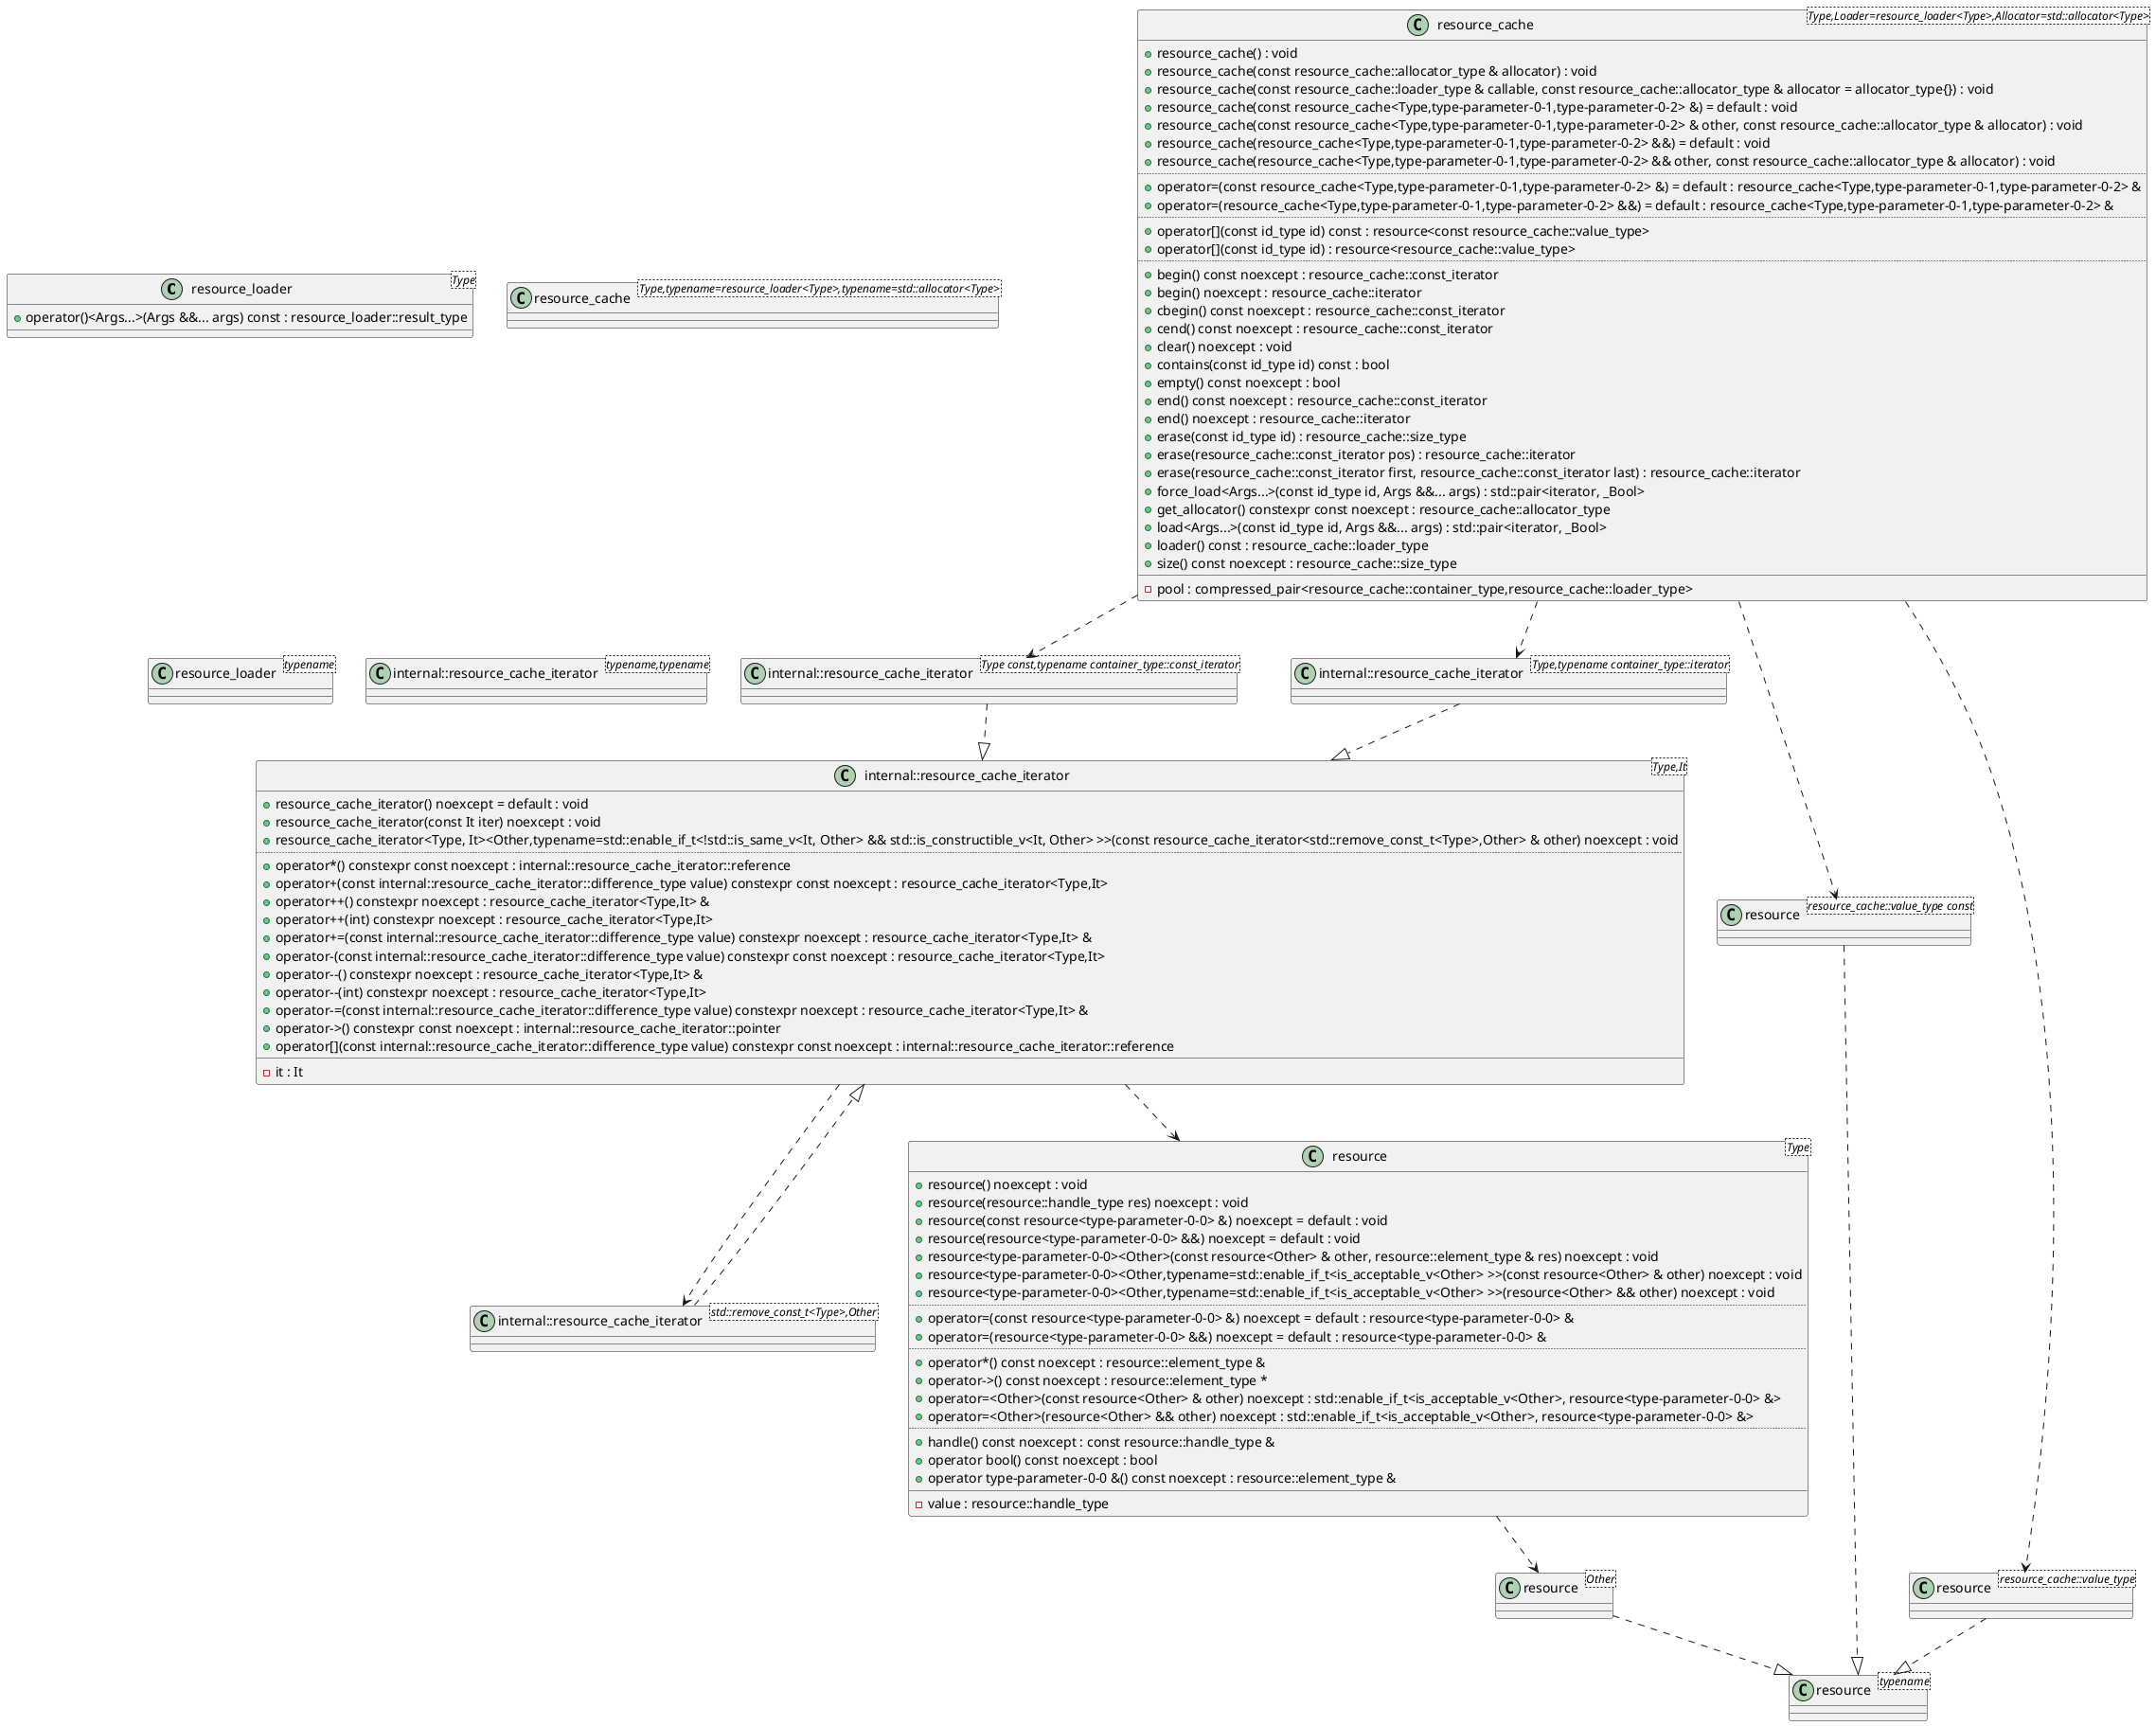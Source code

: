 @startuml
class "resource_loader<Type>" as C_0001841932754009175128
class C_0001841932754009175128 [[https://github.com/skypjack/entt/blob/fef921132cae7588213d0f9bcd2fb9c8ffd8b7fc/src/entt/resource/loader.hpp#L15{resource_loader}]] {
+operator()<Args...>(Args &&... args) const : resource_loader::result_type
__
}
class "resource<typename>" as C_0000559548410739200416
class C_0000559548410739200416 [[https://github.com/skypjack/entt/blob/fef921132cae7588213d0f9bcd2fb9c8ffd8b7fc/src/entt/resource/fwd.hpp#L15{resource}]] {
__
}
class "resource_cache<Type,typename=resource_loader<Type>,typename=std::allocator<Type>>" as C_0000946688403425122891
class C_0000946688403425122891 [[https://github.com/skypjack/entt/blob/fef921132cae7588213d0f9bcd2fb9c8ffd8b7fc/src/entt/resource/fwd.hpp#L12{resource_cache}]] {
__
}
class "resource_loader<typename>" as C_0001244656265669393131
class C_0001244656265669393131 [[https://github.com/skypjack/entt/blob/fef921132cae7588213d0f9bcd2fb9c8ffd8b7fc/src/entt/resource/fwd.hpp#L9{resource_loader}]] {
__
}
class "internal::resource_cache_iterator<std::remove_const_t<Type>,Other>" as C_0002151562594117935208
class C_0002151562594117935208 [[https://github.com/skypjack/entt/blob/fef921132cae7588213d0f9bcd2fb9c8ffd8b7fc/src/entt/resource/cache.hpp#L30{resource_cache_iterator}]] {
__
}
class "internal::resource_cache_iterator<Type,It>" as C_0002256417871109640635
class C_0002256417871109640635 [[https://github.com/skypjack/entt/blob/fef921132cae7588213d0f9bcd2fb9c8ffd8b7fc/src/entt/resource/cache.hpp#L30{resource_cache_iterator}]] {
+resource_cache_iterator() noexcept = default : void [[[https://github.com/skypjack/entt/blob/fef921132cae7588213d0f9bcd2fb9c8ffd8b7fc/src/entt/resource/cache.hpp#L41{resource_cache_iterator}]]]
+resource_cache_iterator(const It iter) noexcept : void [[[https://github.com/skypjack/entt/blob/fef921132cae7588213d0f9bcd2fb9c8ffd8b7fc/src/entt/resource/cache.hpp#L43{resource_cache_iterator}]]]
+resource_cache_iterator<Type, It><Other,typename=std::enable_if_t<!std::is_same_v<It, Other> && std::is_constructible_v<It, Other> >>(const resource_cache_iterator<std::remove_const_t<Type>,Other> & other) noexcept : void
..
+operator*() constexpr const noexcept : internal::resource_cache_iterator::reference [[[https://github.com/skypjack/entt/blob/fef921132cae7588213d0f9bcd2fb9c8ffd8b7fc/src/entt/resource/cache.hpp#L90{operator*}]]]
+operator+(const internal::resource_cache_iterator::difference_type value) constexpr const noexcept : resource_cache_iterator<Type,It> [[[https://github.com/skypjack/entt/blob/fef921132cae7588213d0f9bcd2fb9c8ffd8b7fc/src/entt/resource/cache.hpp#L73{operator+}]]]
+operator++() constexpr noexcept : resource_cache_iterator<Type,It> & [[[https://github.com/skypjack/entt/blob/fef921132cae7588213d0f9bcd2fb9c8ffd8b7fc/src/entt/resource/cache.hpp#L50{operator++}]]]
+operator++(int) constexpr noexcept : resource_cache_iterator<Type,It> [[[https://github.com/skypjack/entt/blob/fef921132cae7588213d0f9bcd2fb9c8ffd8b7fc/src/entt/resource/cache.hpp#L54{operator++}]]]
+operator+=(const internal::resource_cache_iterator::difference_type value) constexpr noexcept : resource_cache_iterator<Type,It> & [[[https://github.com/skypjack/entt/blob/fef921132cae7588213d0f9bcd2fb9c8ffd8b7fc/src/entt/resource/cache.hpp#L68{operator+=}]]]
+operator-(const internal::resource_cache_iterator::difference_type value) constexpr const noexcept : resource_cache_iterator<Type,It> [[[https://github.com/skypjack/entt/blob/fef921132cae7588213d0f9bcd2fb9c8ffd8b7fc/src/entt/resource/cache.hpp#L82{operator-}]]]
+operator--() constexpr noexcept : resource_cache_iterator<Type,It> & [[[https://github.com/skypjack/entt/blob/fef921132cae7588213d0f9bcd2fb9c8ffd8b7fc/src/entt/resource/cache.hpp#L59{operator--}]]]
+operator--(int) constexpr noexcept : resource_cache_iterator<Type,It> [[[https://github.com/skypjack/entt/blob/fef921132cae7588213d0f9bcd2fb9c8ffd8b7fc/src/entt/resource/cache.hpp#L63{operator--}]]]
+operator-=(const internal::resource_cache_iterator::difference_type value) constexpr noexcept : resource_cache_iterator<Type,It> & [[[https://github.com/skypjack/entt/blob/fef921132cae7588213d0f9bcd2fb9c8ffd8b7fc/src/entt/resource/cache.hpp#L78{operator-=}]]]
+operator->() constexpr const noexcept : internal::resource_cache_iterator::pointer [[[https://github.com/skypjack/entt/blob/fef921132cae7588213d0f9bcd2fb9c8ffd8b7fc/src/entt/resource/cache.hpp#L94{operator->}]]]
+operator[](const internal::resource_cache_iterator::difference_type value) constexpr const noexcept : internal::resource_cache_iterator::reference [[[https://github.com/skypjack/entt/blob/fef921132cae7588213d0f9bcd2fb9c8ffd8b7fc/src/entt/resource/cache.hpp#L86{operator[]}]]]
__
-it : It [[[https://github.com/skypjack/entt/blob/fef921132cae7588213d0f9bcd2fb9c8ffd8b7fc/src/entt/resource/cache.hpp#L108{it}]]]
}
class "internal::resource_cache_iterator<Type const,typename container_type::const_iterator>" as C_0001145099928832187469
class C_0001145099928832187469 [[https://github.com/skypjack/entt/blob/fef921132cae7588213d0f9bcd2fb9c8ffd8b7fc/src/entt/resource/cache.hpp#L30{resource_cache_iterator}]] {
__
}
class "internal::resource_cache_iterator<Type,typename container_type::iterator>" as C_0001549236156146324727
class C_0001549236156146324727 [[https://github.com/skypjack/entt/blob/fef921132cae7588213d0f9bcd2fb9c8ffd8b7fc/src/entt/resource/cache.hpp#L30{resource_cache_iterator}]] {
__
}
class "internal::resource_cache_iterator<typename,typename>" as C_0002154113577678622968
class C_0002154113577678622968 [[https://github.com/skypjack/entt/blob/fef921132cae7588213d0f9bcd2fb9c8ffd8b7fc/src/entt/resource/cache.hpp#L32{resource_cache_iterator}]] {
__
}
class "resource<Other>" as C_0001241569267375006818
class C_0001241569267375006818 [[https://github.com/skypjack/entt/blob/fef921132cae7588213d0f9bcd2fb9c8ffd8b7fc/src/entt/resource/resource.hpp#L22{resource}]] {
__
}
class "resource<Type>" as C_0000804320345891133867
class C_0000804320345891133867 [[https://github.com/skypjack/entt/blob/fef921132cae7588213d0f9bcd2fb9c8ffd8b7fc/src/entt/resource/resource.hpp#L22{resource}]] {
+resource() noexcept : void [[[https://github.com/skypjack/entt/blob/fef921132cae7588213d0f9bcd2fb9c8ffd8b7fc/src/entt/resource/resource.hpp#L37{resource}]]]
+resource(resource::handle_type res) noexcept : void [[[https://github.com/skypjack/entt/blob/fef921132cae7588213d0f9bcd2fb9c8ffd8b7fc/src/entt/resource/resource.hpp#L44{resource}]]]
+resource(const resource<type-parameter-0-0> &) noexcept = default : void [[[https://github.com/skypjack/entt/blob/fef921132cae7588213d0f9bcd2fb9c8ffd8b7fc/src/entt/resource/resource.hpp#L48{resource}]]]
+resource(resource<type-parameter-0-0> &&) noexcept = default : void [[[https://github.com/skypjack/entt/blob/fef921132cae7588213d0f9bcd2fb9c8ffd8b7fc/src/entt/resource/resource.hpp#L51{resource}]]]
+resource<type-parameter-0-0><Other>(const resource<Other> & other, resource::element_type & res) noexcept : void
+resource<type-parameter-0-0><Other,typename=std::enable_if_t<is_acceptable_v<Other> >>(const resource<Other> & other) noexcept : void
+resource<type-parameter-0-0><Other,typename=std::enable_if_t<is_acceptable_v<Other> >>(resource<Other> && other) noexcept : void
..
+operator=(const resource<type-parameter-0-0> &) noexcept = default : resource<type-parameter-0-0> & [[[https://github.com/skypjack/entt/blob/fef921132cae7588213d0f9bcd2fb9c8ffd8b7fc/src/entt/resource/resource.hpp#L85{operator=}]]]
+operator=(resource<type-parameter-0-0> &&) noexcept = default : resource<type-parameter-0-0> & [[[https://github.com/skypjack/entt/blob/fef921132cae7588213d0f9bcd2fb9c8ffd8b7fc/src/entt/resource/resource.hpp#L91{operator=}]]]
..
+operator*() const noexcept : resource::element_type & [[[https://github.com/skypjack/entt/blob/fef921132cae7588213d0f9bcd2fb9c8ffd8b7fc/src/entt/resource/resource.hpp#L127{operator*}]]]
+operator->() const noexcept : resource::element_type * [[[https://github.com/skypjack/entt/blob/fef921132cae7588213d0f9bcd2fb9c8ffd8b7fc/src/entt/resource/resource.hpp#L140{operator->}]]]
+operator=<Other>(const resource<Other> & other) noexcept : std::enable_if_t<is_acceptable_v<Other>, resource<type-parameter-0-0> &>
+operator=<Other>(resource<Other> && other) noexcept : std::enable_if_t<is_acceptable_v<Other>, resource<type-parameter-0-0> &>
..
+handle() const noexcept : const resource::handle_type & [[[https://github.com/skypjack/entt/blob/fef921132cae7588213d0f9bcd2fb9c8ffd8b7fc/src/entt/resource/resource.hpp#L156{handle}]]]
+operator bool() const noexcept : bool [[[https://github.com/skypjack/entt/blob/fef921132cae7588213d0f9bcd2fb9c8ffd8b7fc/src/entt/resource/resource.hpp#L148{operator bool}]]]
+operator type-parameter-0-0 &() const noexcept : resource::element_type & [[[https://github.com/skypjack/entt/blob/fef921132cae7588213d0f9bcd2fb9c8ffd8b7fc/src/entt/resource/resource.hpp#L132{operator type-parameter-0-0 &}]]]
__
-value : resource::handle_type [[[https://github.com/skypjack/entt/blob/fef921132cae7588213d0f9bcd2fb9c8ffd8b7fc/src/entt/resource/resource.hpp#L161{value}]]]
}
class "resource<resource_cache::value_type const>" as C_0001388841074278355306
class C_0001388841074278355306 [[https://github.com/skypjack/entt/blob/fef921132cae7588213d0f9bcd2fb9c8ffd8b7fc/src/entt/resource/resource.hpp#L22{resource}]] {
__
}
class "resource<resource_cache::value_type>" as C_0002035034018364804826
class C_0002035034018364804826 [[https://github.com/skypjack/entt/blob/fef921132cae7588213d0f9bcd2fb9c8ffd8b7fc/src/entt/resource/resource.hpp#L22{resource}]] {
__
}
class "resource_cache<Type,Loader=resource_loader<Type>,Allocator=std::allocator<Type>>" as C_0000594868549633083436
class C_0000594868549633083436 [[https://github.com/skypjack/entt/blob/fef921132cae7588213d0f9bcd2fb9c8ffd8b7fc/src/entt/resource/cache.hpp#L160{resource_cache}]] {
+resource_cache() : void [[[https://github.com/skypjack/entt/blob/fef921132cae7588213d0f9bcd2fb9c8ffd8b7fc/src/entt/resource/cache.hpp#L181{resource_cache}]]]
+resource_cache(const resource_cache::allocator_type & allocator) : void [[[https://github.com/skypjack/entt/blob/fef921132cae7588213d0f9bcd2fb9c8ffd8b7fc/src/entt/resource/cache.hpp#L188{resource_cache}]]]
+resource_cache(const resource_cache::loader_type & callable, const resource_cache::allocator_type & allocator = allocator_type{}) : void [[[https://github.com/skypjack/entt/blob/fef921132cae7588213d0f9bcd2fb9c8ffd8b7fc/src/entt/resource/cache.hpp#L196{resource_cache}]]]
+resource_cache(const resource_cache<Type,type-parameter-0-1,type-parameter-0-2> &) = default : void [[[https://github.com/skypjack/entt/blob/fef921132cae7588213d0f9bcd2fb9c8ffd8b7fc/src/entt/resource/cache.hpp#L200{resource_cache}]]]
+resource_cache(const resource_cache<Type,type-parameter-0-1,type-parameter-0-2> & other, const resource_cache::allocator_type & allocator) : void [[[https://github.com/skypjack/entt/blob/fef921132cae7588213d0f9bcd2fb9c8ffd8b7fc/src/entt/resource/cache.hpp#L207{resource_cache}]]]
+resource_cache(resource_cache<Type,type-parameter-0-1,type-parameter-0-2> &&) = default : void [[[https://github.com/skypjack/entt/blob/fef921132cae7588213d0f9bcd2fb9c8ffd8b7fc/src/entt/resource/cache.hpp#L211{resource_cache}]]]
+resource_cache(resource_cache<Type,type-parameter-0-1,type-parameter-0-2> && other, const resource_cache::allocator_type & allocator) : void [[[https://github.com/skypjack/entt/blob/fef921132cae7588213d0f9bcd2fb9c8ffd8b7fc/src/entt/resource/cache.hpp#L218{resource_cache}]]]
..
+operator=(const resource_cache<Type,type-parameter-0-1,type-parameter-0-2> &) = default : resource_cache<Type,type-parameter-0-1,type-parameter-0-2> & [[[https://github.com/skypjack/entt/blob/fef921132cae7588213d0f9bcd2fb9c8ffd8b7fc/src/entt/resource/cache.hpp#L225{operator=}]]]
+operator=(resource_cache<Type,type-parameter-0-1,type-parameter-0-2> &&) = default : resource_cache<Type,type-parameter-0-1,type-parameter-0-2> & [[[https://github.com/skypjack/entt/blob/fef921132cae7588213d0f9bcd2fb9c8ffd8b7fc/src/entt/resource/cache.hpp#L231{operator=}]]]
..
+operator[](const id_type id) const : resource<const resource_cache::value_type> [[[https://github.com/skypjack/entt/blob/fef921132cae7588213d0f9bcd2fb9c8ffd8b7fc/src/entt/resource/cache.hpp#L353{operator[]}]]]
+operator[](const id_type id) : resource<resource_cache::value_type> [[[https://github.com/skypjack/entt/blob/fef921132cae7588213d0f9bcd2fb9c8ffd8b7fc/src/entt/resource/cache.hpp#L362{operator[]}]]]
..
+begin() const noexcept : resource_cache::const_iterator [[[https://github.com/skypjack/entt/blob/fef921132cae7588213d0f9bcd2fb9c8ffd8b7fc/src/entt/resource/cache.hpp#L254{begin}]]]
+begin() noexcept : resource_cache::iterator [[[https://github.com/skypjack/entt/blob/fef921132cae7588213d0f9bcd2fb9c8ffd8b7fc/src/entt/resource/cache.hpp#L259{begin}]]]
+cbegin() const noexcept : resource_cache::const_iterator [[[https://github.com/skypjack/entt/blob/fef921132cae7588213d0f9bcd2fb9c8ffd8b7fc/src/entt/resource/cache.hpp#L249{cbegin}]]]
+cend() const noexcept : resource_cache::const_iterator [[[https://github.com/skypjack/entt/blob/fef921132cae7588213d0f9bcd2fb9c8ffd8b7fc/src/entt/resource/cache.hpp#L273{cend}]]]
+clear() noexcept : void [[[https://github.com/skypjack/entt/blob/fef921132cae7588213d0f9bcd2fb9c8ffd8b7fc/src/entt/resource/cache.hpp#L304{clear}]]]
+contains(const id_type id) const : bool [[[https://github.com/skypjack/entt/blob/fef921132cae7588213d0f9bcd2fb9c8ffd8b7fc/src/entt/resource/cache.hpp#L375{contains}]]]
+empty() const noexcept : bool [[[https://github.com/skypjack/entt/blob/fef921132cae7588213d0f9bcd2fb9c8ffd8b7fc/src/entt/resource/cache.hpp#L291{empty}]]]
+end() const noexcept : resource_cache::const_iterator [[[https://github.com/skypjack/entt/blob/fef921132cae7588213d0f9bcd2fb9c8ffd8b7fc/src/entt/resource/cache.hpp#L278{end}]]]
+end() noexcept : resource_cache::iterator [[[https://github.com/skypjack/entt/blob/fef921132cae7588213d0f9bcd2fb9c8ffd8b7fc/src/entt/resource/cache.hpp#L283{end}]]]
+erase(const id_type id) : resource_cache::size_type [[[https://github.com/skypjack/entt/blob/fef921132cae7588213d0f9bcd2fb9c8ffd8b7fc/src/entt/resource/cache.hpp#L405{erase}]]]
+erase(resource_cache::const_iterator pos) : resource_cache::iterator [[[https://github.com/skypjack/entt/blob/fef921132cae7588213d0f9bcd2fb9c8ffd8b7fc/src/entt/resource/cache.hpp#L384{erase}]]]
+erase(resource_cache::const_iterator first, resource_cache::const_iterator last) : resource_cache::iterator [[[https://github.com/skypjack/entt/blob/fef921132cae7588213d0f9bcd2fb9c8ffd8b7fc/src/entt/resource/cache.hpp#L395{erase}]]]
+force_load<Args...>(const id_type id, Args &&... args) : std::pair<iterator, _Bool>
+get_allocator() constexpr const noexcept : resource_cache::allocator_type [[[https://github.com/skypjack/entt/blob/fef921132cae7588213d0f9bcd2fb9c8ffd8b7fc/src/entt/resource/cache.hpp#L237{get_allocator}]]]
+load<Args...>(const id_type id, Args &&... args) : std::pair<iterator, _Bool>
+loader() const : resource_cache::loader_type [[[https://github.com/skypjack/entt/blob/fef921132cae7588213d0f9bcd2fb9c8ffd8b7fc/src/entt/resource/cache.hpp#L413{loader}]]]
+size() const noexcept : resource_cache::size_type [[[https://github.com/skypjack/entt/blob/fef921132cae7588213d0f9bcd2fb9c8ffd8b7fc/src/entt/resource/cache.hpp#L299{size}]]]
__
-pool : compressed_pair<resource_cache::container_type,resource_cache::loader_type> [[[https://github.com/skypjack/entt/blob/fef921132cae7588213d0f9bcd2fb9c8ffd8b7fc/src/entt/resource/cache.hpp#L418{pool}]]]
}
C_0002151562594117935208 ..|> C_0002256417871109640635
C_0002256417871109640635 ..> C_0000804320345891133867
C_0002256417871109640635 ..> C_0002151562594117935208
C_0001145099928832187469 ..|> C_0002256417871109640635
C_0001549236156146324727 ..|> C_0002256417871109640635
C_0001241569267375006818 ..|> C_0000559548410739200416
C_0000804320345891133867 ..> C_0001241569267375006818
C_0001388841074278355306 ..|> C_0000559548410739200416
C_0002035034018364804826 ..|> C_0000559548410739200416
C_0000594868549633083436 ..> C_0001145099928832187469
C_0000594868549633083436 ..> C_0001549236156146324727
C_0000594868549633083436 ..> C_0001388841074278355306
C_0000594868549633083436 ..> C_0002035034018364804826

'Generated with clang-uml, version 0.3.7-36-g13ea67c
'LLVM version Ubuntu clang version 15.0.6
@enduml
